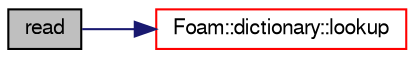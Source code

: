 digraph "read"
{
  bgcolor="transparent";
  edge [fontname="FreeSans",fontsize="10",labelfontname="FreeSans",labelfontsize="10"];
  node [fontname="FreeSans",fontsize="10",shape=record];
  rankdir="LR";
  Node351 [label="read",height=0.2,width=0.4,color="black", fillcolor="grey75", style="filled", fontcolor="black"];
  Node351 -> Node352 [color="midnightblue",fontsize="10",style="solid",fontname="FreeSans"];
  Node352 [label="Foam::dictionary::lookup",height=0.2,width=0.4,color="red",URL="$a26014.html#a6a0727fa523e48977e27348663def509",tooltip="Find and return an entry data stream. "];
}
